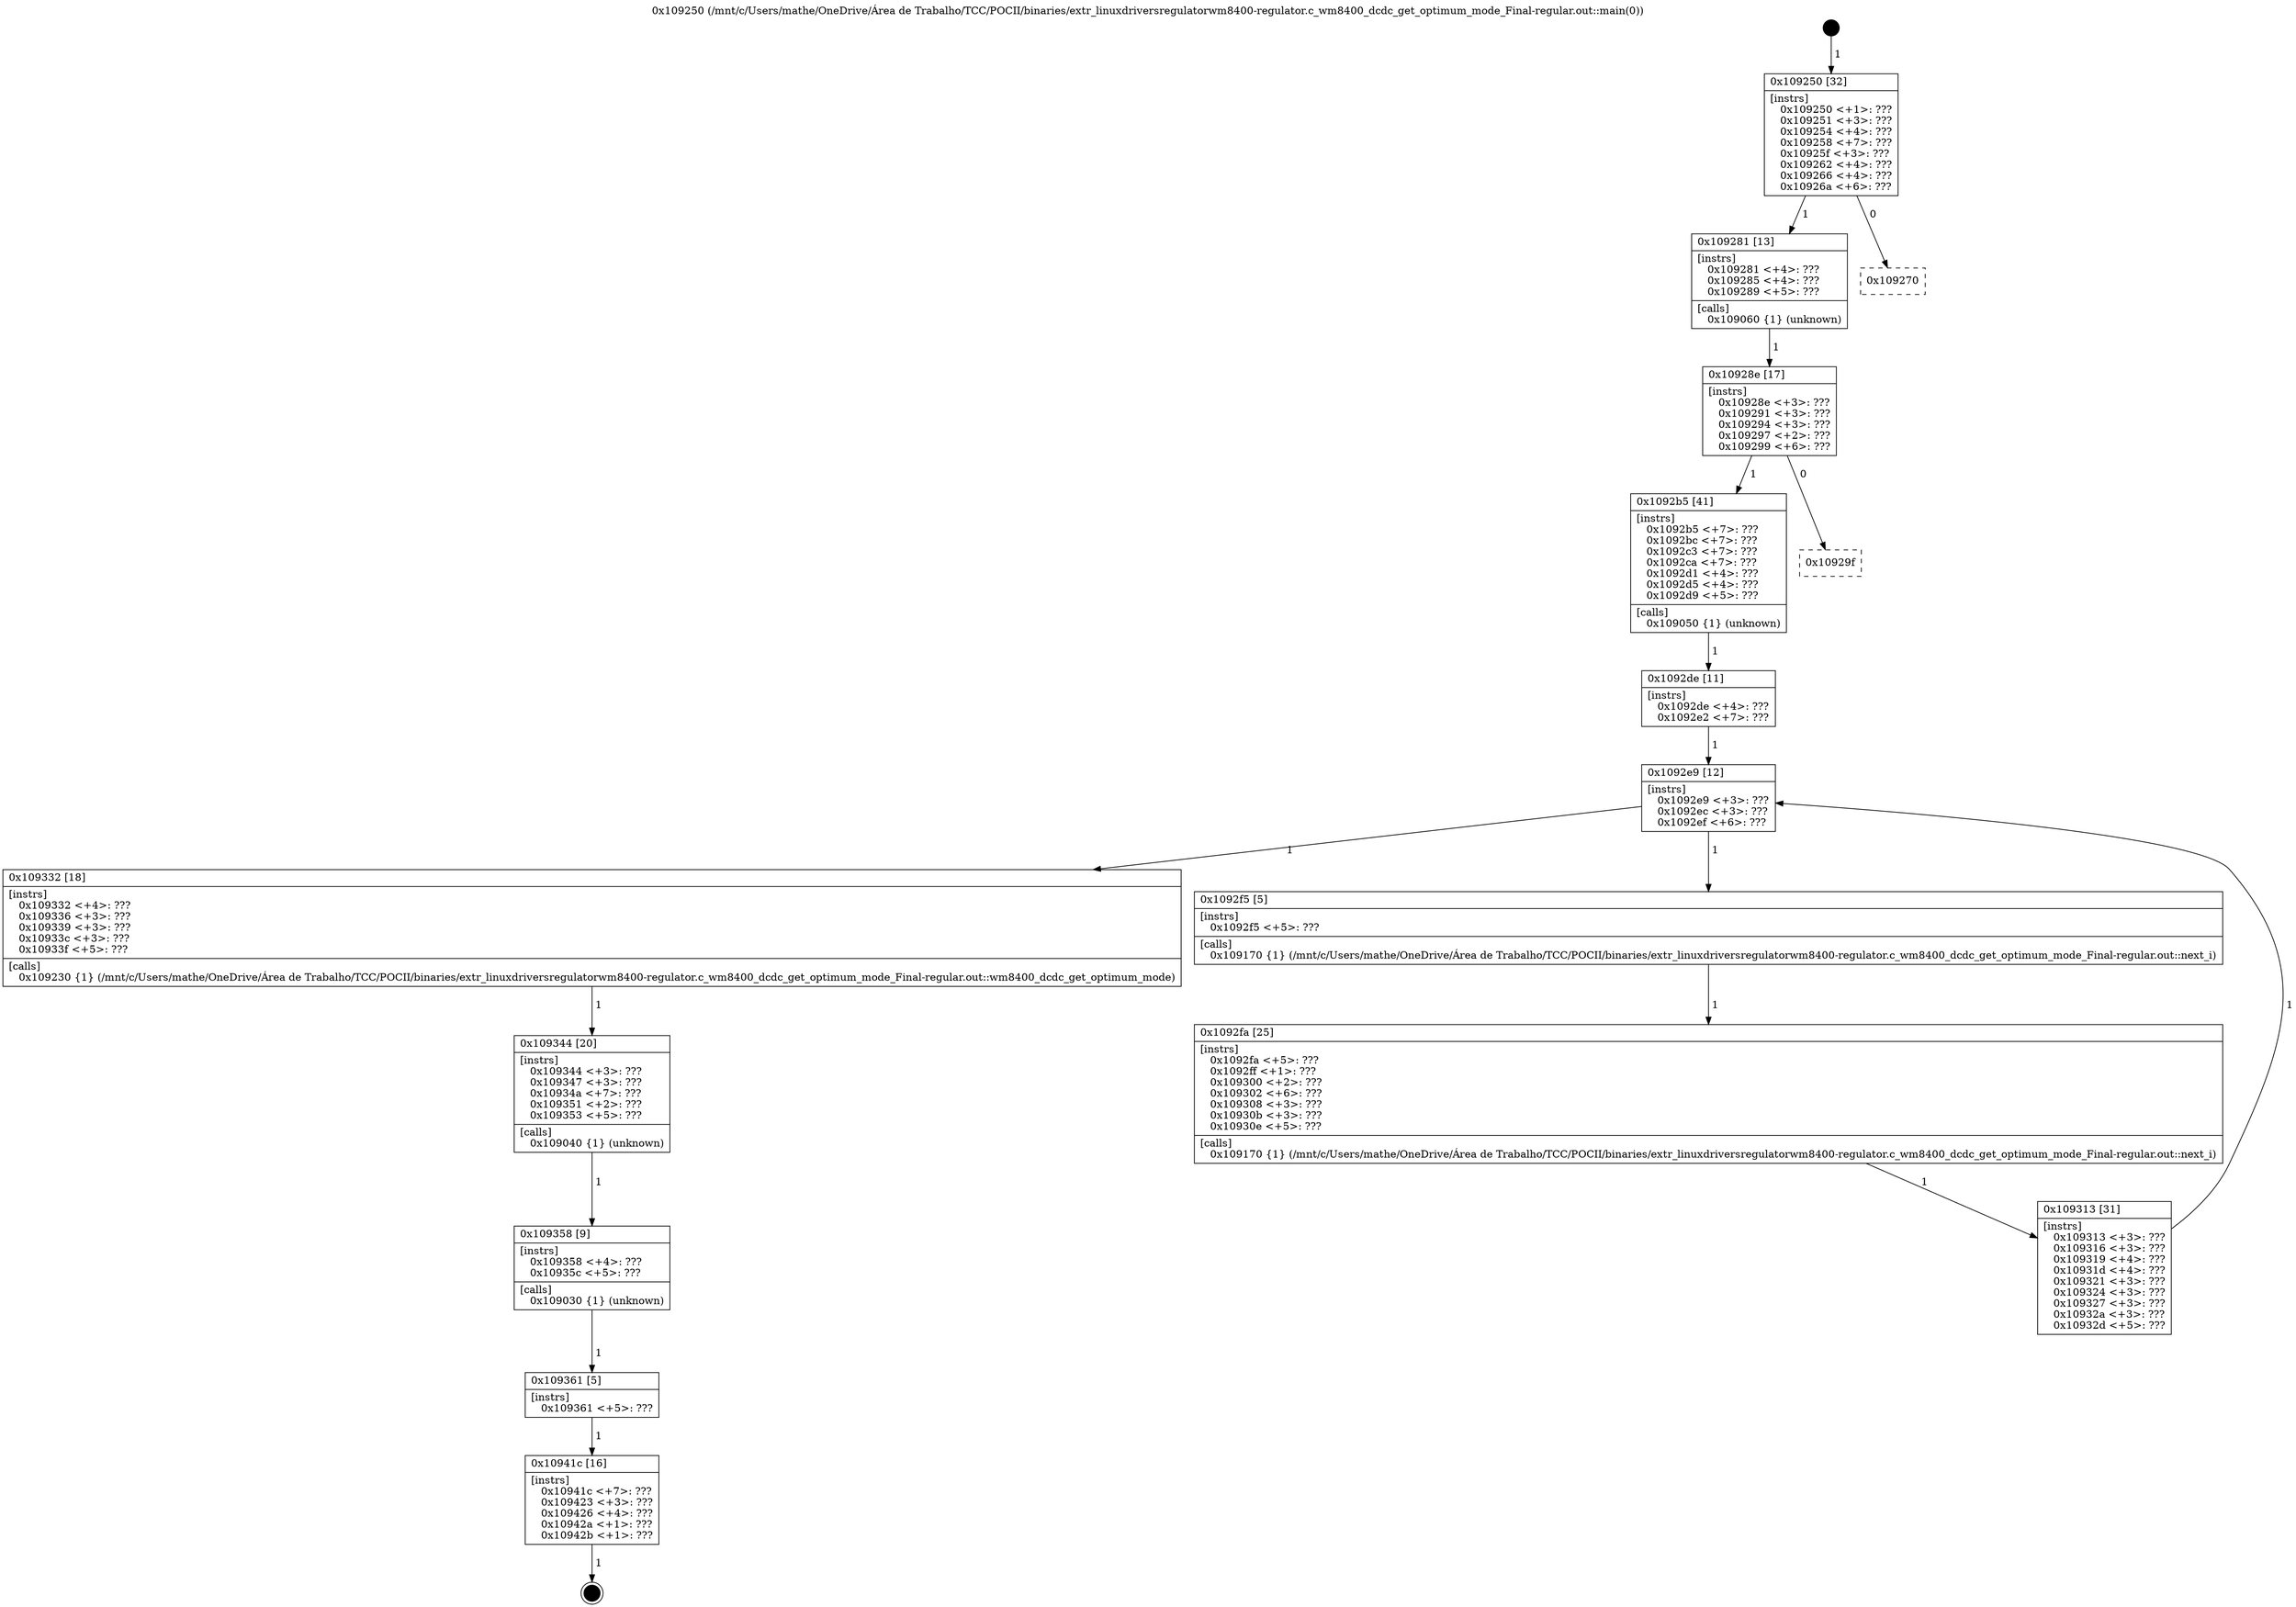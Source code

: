 digraph "0x109250" {
  label = "0x109250 (/mnt/c/Users/mathe/OneDrive/Área de Trabalho/TCC/POCII/binaries/extr_linuxdriversregulatorwm8400-regulator.c_wm8400_dcdc_get_optimum_mode_Final-regular.out::main(0))"
  labelloc = "t"
  node[shape=record]

  Entry [label="",width=0.3,height=0.3,shape=circle,fillcolor=black,style=filled]
  "0x109250" [label="{
     0x109250 [32]\l
     | [instrs]\l
     &nbsp;&nbsp;0x109250 \<+1\>: ???\l
     &nbsp;&nbsp;0x109251 \<+3\>: ???\l
     &nbsp;&nbsp;0x109254 \<+4\>: ???\l
     &nbsp;&nbsp;0x109258 \<+7\>: ???\l
     &nbsp;&nbsp;0x10925f \<+3\>: ???\l
     &nbsp;&nbsp;0x109262 \<+4\>: ???\l
     &nbsp;&nbsp;0x109266 \<+4\>: ???\l
     &nbsp;&nbsp;0x10926a \<+6\>: ???\l
  }"]
  "0x109281" [label="{
     0x109281 [13]\l
     | [instrs]\l
     &nbsp;&nbsp;0x109281 \<+4\>: ???\l
     &nbsp;&nbsp;0x109285 \<+4\>: ???\l
     &nbsp;&nbsp;0x109289 \<+5\>: ???\l
     | [calls]\l
     &nbsp;&nbsp;0x109060 \{1\} (unknown)\l
  }"]
  "0x109270" [label="{
     0x109270\l
  }", style=dashed]
  "0x10928e" [label="{
     0x10928e [17]\l
     | [instrs]\l
     &nbsp;&nbsp;0x10928e \<+3\>: ???\l
     &nbsp;&nbsp;0x109291 \<+3\>: ???\l
     &nbsp;&nbsp;0x109294 \<+3\>: ???\l
     &nbsp;&nbsp;0x109297 \<+2\>: ???\l
     &nbsp;&nbsp;0x109299 \<+6\>: ???\l
  }"]
  "0x1092b5" [label="{
     0x1092b5 [41]\l
     | [instrs]\l
     &nbsp;&nbsp;0x1092b5 \<+7\>: ???\l
     &nbsp;&nbsp;0x1092bc \<+7\>: ???\l
     &nbsp;&nbsp;0x1092c3 \<+7\>: ???\l
     &nbsp;&nbsp;0x1092ca \<+7\>: ???\l
     &nbsp;&nbsp;0x1092d1 \<+4\>: ???\l
     &nbsp;&nbsp;0x1092d5 \<+4\>: ???\l
     &nbsp;&nbsp;0x1092d9 \<+5\>: ???\l
     | [calls]\l
     &nbsp;&nbsp;0x109050 \{1\} (unknown)\l
  }"]
  "0x10929f" [label="{
     0x10929f\l
  }", style=dashed]
  "0x1092e9" [label="{
     0x1092e9 [12]\l
     | [instrs]\l
     &nbsp;&nbsp;0x1092e9 \<+3\>: ???\l
     &nbsp;&nbsp;0x1092ec \<+3\>: ???\l
     &nbsp;&nbsp;0x1092ef \<+6\>: ???\l
  }"]
  "0x109332" [label="{
     0x109332 [18]\l
     | [instrs]\l
     &nbsp;&nbsp;0x109332 \<+4\>: ???\l
     &nbsp;&nbsp;0x109336 \<+3\>: ???\l
     &nbsp;&nbsp;0x109339 \<+3\>: ???\l
     &nbsp;&nbsp;0x10933c \<+3\>: ???\l
     &nbsp;&nbsp;0x10933f \<+5\>: ???\l
     | [calls]\l
     &nbsp;&nbsp;0x109230 \{1\} (/mnt/c/Users/mathe/OneDrive/Área de Trabalho/TCC/POCII/binaries/extr_linuxdriversregulatorwm8400-regulator.c_wm8400_dcdc_get_optimum_mode_Final-regular.out::wm8400_dcdc_get_optimum_mode)\l
  }"]
  "0x1092f5" [label="{
     0x1092f5 [5]\l
     | [instrs]\l
     &nbsp;&nbsp;0x1092f5 \<+5\>: ???\l
     | [calls]\l
     &nbsp;&nbsp;0x109170 \{1\} (/mnt/c/Users/mathe/OneDrive/Área de Trabalho/TCC/POCII/binaries/extr_linuxdriversregulatorwm8400-regulator.c_wm8400_dcdc_get_optimum_mode_Final-regular.out::next_i)\l
  }"]
  "0x1092fa" [label="{
     0x1092fa [25]\l
     | [instrs]\l
     &nbsp;&nbsp;0x1092fa \<+5\>: ???\l
     &nbsp;&nbsp;0x1092ff \<+1\>: ???\l
     &nbsp;&nbsp;0x109300 \<+2\>: ???\l
     &nbsp;&nbsp;0x109302 \<+6\>: ???\l
     &nbsp;&nbsp;0x109308 \<+3\>: ???\l
     &nbsp;&nbsp;0x10930b \<+3\>: ???\l
     &nbsp;&nbsp;0x10930e \<+5\>: ???\l
     | [calls]\l
     &nbsp;&nbsp;0x109170 \{1\} (/mnt/c/Users/mathe/OneDrive/Área de Trabalho/TCC/POCII/binaries/extr_linuxdriversregulatorwm8400-regulator.c_wm8400_dcdc_get_optimum_mode_Final-regular.out::next_i)\l
  }"]
  "0x109313" [label="{
     0x109313 [31]\l
     | [instrs]\l
     &nbsp;&nbsp;0x109313 \<+3\>: ???\l
     &nbsp;&nbsp;0x109316 \<+3\>: ???\l
     &nbsp;&nbsp;0x109319 \<+4\>: ???\l
     &nbsp;&nbsp;0x10931d \<+4\>: ???\l
     &nbsp;&nbsp;0x109321 \<+3\>: ???\l
     &nbsp;&nbsp;0x109324 \<+3\>: ???\l
     &nbsp;&nbsp;0x109327 \<+3\>: ???\l
     &nbsp;&nbsp;0x10932a \<+3\>: ???\l
     &nbsp;&nbsp;0x10932d \<+5\>: ???\l
  }"]
  "0x1092de" [label="{
     0x1092de [11]\l
     | [instrs]\l
     &nbsp;&nbsp;0x1092de \<+4\>: ???\l
     &nbsp;&nbsp;0x1092e2 \<+7\>: ???\l
  }"]
  "0x109344" [label="{
     0x109344 [20]\l
     | [instrs]\l
     &nbsp;&nbsp;0x109344 \<+3\>: ???\l
     &nbsp;&nbsp;0x109347 \<+3\>: ???\l
     &nbsp;&nbsp;0x10934a \<+7\>: ???\l
     &nbsp;&nbsp;0x109351 \<+2\>: ???\l
     &nbsp;&nbsp;0x109353 \<+5\>: ???\l
     | [calls]\l
     &nbsp;&nbsp;0x109040 \{1\} (unknown)\l
  }"]
  "0x109358" [label="{
     0x109358 [9]\l
     | [instrs]\l
     &nbsp;&nbsp;0x109358 \<+4\>: ???\l
     &nbsp;&nbsp;0x10935c \<+5\>: ???\l
     | [calls]\l
     &nbsp;&nbsp;0x109030 \{1\} (unknown)\l
  }"]
  "0x109361" [label="{
     0x109361 [5]\l
     | [instrs]\l
     &nbsp;&nbsp;0x109361 \<+5\>: ???\l
  }"]
  "0x10941c" [label="{
     0x10941c [16]\l
     | [instrs]\l
     &nbsp;&nbsp;0x10941c \<+7\>: ???\l
     &nbsp;&nbsp;0x109423 \<+3\>: ???\l
     &nbsp;&nbsp;0x109426 \<+4\>: ???\l
     &nbsp;&nbsp;0x10942a \<+1\>: ???\l
     &nbsp;&nbsp;0x10942b \<+1\>: ???\l
  }"]
  Exit [label="",width=0.3,height=0.3,shape=circle,fillcolor=black,style=filled,peripheries=2]
  Entry -> "0x109250" [label=" 1"]
  "0x109250" -> "0x109281" [label=" 1"]
  "0x109250" -> "0x109270" [label=" 0"]
  "0x109281" -> "0x10928e" [label=" 1"]
  "0x10928e" -> "0x1092b5" [label=" 1"]
  "0x10928e" -> "0x10929f" [label=" 0"]
  "0x1092b5" -> "0x1092de" [label=" 1"]
  "0x1092e9" -> "0x109332" [label=" 1"]
  "0x1092e9" -> "0x1092f5" [label=" 1"]
  "0x1092f5" -> "0x1092fa" [label=" 1"]
  "0x1092fa" -> "0x109313" [label=" 1"]
  "0x1092de" -> "0x1092e9" [label=" 1"]
  "0x109313" -> "0x1092e9" [label=" 1"]
  "0x109332" -> "0x109344" [label=" 1"]
  "0x109344" -> "0x109358" [label=" 1"]
  "0x109358" -> "0x109361" [label=" 1"]
  "0x109361" -> "0x10941c" [label=" 1"]
  "0x10941c" -> Exit [label=" 1"]
}

